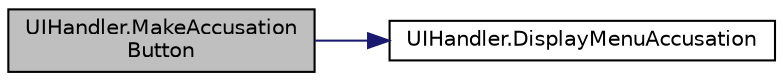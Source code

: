 digraph "UIHandler.MakeAccusationButton"
{
 // LATEX_PDF_SIZE
  edge [fontname="Helvetica",fontsize="10",labelfontname="Helvetica",labelfontsize="10"];
  node [fontname="Helvetica",fontsize="10",shape=record];
  rankdir="LR";
  Node1 [label="UIHandler.MakeAccusation\lButton",height=0.2,width=0.4,color="black", fillcolor="grey75", style="filled", fontcolor="black",tooltip=" "];
  Node1 -> Node2 [color="midnightblue",fontsize="10",style="solid",fontname="Helvetica"];
  Node2 [label="UIHandler.DisplayMenuAccusation",height=0.2,width=0.4,color="black", fillcolor="white", style="filled",URL="$class_u_i_handler.html#a1b70b7b612bea6870be5cfc0fa69d72b",tooltip=" "];
}
